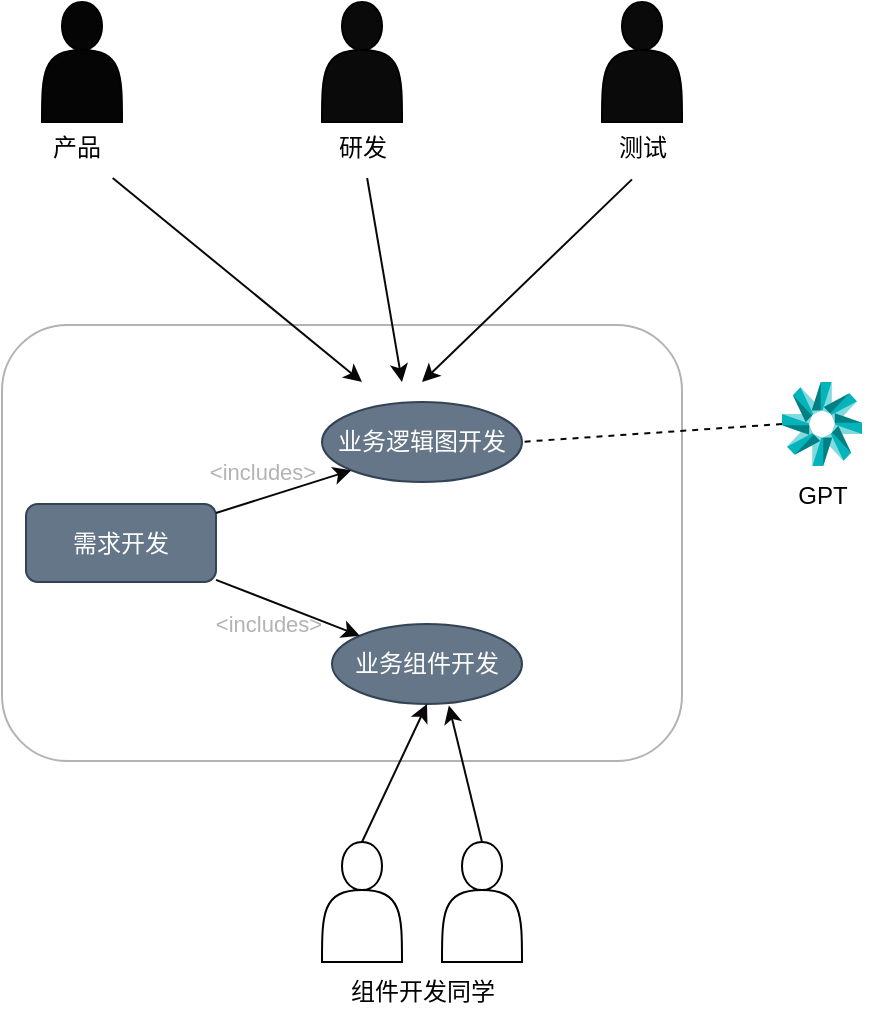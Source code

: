 <mxfile version="21.5.0" type="github">
  <diagram name="Page-1" id="929967ad-93f9-6ef4-fab6-5d389245f69c">
    <mxGraphModel dx="1005" dy="624" grid="1" gridSize="10" guides="1" tooltips="1" connect="1" arrows="1" fold="1" page="1" pageScale="1.5" pageWidth="1169" pageHeight="826" background="#ffffff" math="0" shadow="0">
      <root>
        <mxCell id="0" style=";html=1;" />
        <mxCell id="1" style=";html=1;" parent="0" />
        <mxCell id="vAdIkDT2yquaFf7B_GON-4" value="" style="shape=actor;whiteSpace=wrap;html=1;fillColor=#050505;fontColor=#050505;" vertex="1" parent="1">
          <mxGeometry x="350" y="230" width="40" height="60" as="geometry" />
        </mxCell>
        <mxCell id="vAdIkDT2yquaFf7B_GON-5" value="" style="shape=actor;whiteSpace=wrap;html=1;fillColor=#0a0a0a;" vertex="1" parent="1">
          <mxGeometry x="490" y="230" width="40" height="60" as="geometry" />
        </mxCell>
        <mxCell id="vAdIkDT2yquaFf7B_GON-6" value="" style="shape=actor;whiteSpace=wrap;html=1;fillColor=#0a0a0a;" vertex="1" parent="1">
          <mxGeometry x="630" y="230" width="40" height="60" as="geometry" />
        </mxCell>
        <mxCell id="vAdIkDT2yquaFf7B_GON-8" value="&lt;font color=&quot;#000000&quot;&gt;产品&lt;/font&gt;" style="text;html=1;align=center;verticalAlign=middle;resizable=0;points=[];autosize=1;strokeColor=none;fillColor=none;" vertex="1" parent="1">
          <mxGeometry x="342" y="288" width="50" height="30" as="geometry" />
        </mxCell>
        <mxCell id="vAdIkDT2yquaFf7B_GON-9" value="研发" style="text;html=1;align=center;verticalAlign=middle;resizable=0;points=[];autosize=1;strokeColor=none;fillColor=none;fontColor=#000000;" vertex="1" parent="1">
          <mxGeometry x="485" y="288" width="50" height="30" as="geometry" />
        </mxCell>
        <mxCell id="vAdIkDT2yquaFf7B_GON-10" value="测试" style="text;html=1;align=center;verticalAlign=middle;resizable=0;points=[];autosize=1;strokeColor=none;fillColor=none;fontColor=#000000;" vertex="1" parent="1">
          <mxGeometry x="625" y="288" width="50" height="30" as="geometry" />
        </mxCell>
        <mxCell id="vAdIkDT2yquaFf7B_GON-11" value="" style="rounded=1;whiteSpace=wrap;html=1;fillColor=#FFFFFF;strokeColor=#B3B3B3;" vertex="1" parent="1">
          <mxGeometry x="330" y="391.5" width="340" height="218" as="geometry" />
        </mxCell>
        <mxCell id="vAdIkDT2yquaFf7B_GON-13" value="" style="endArrow=classic;html=1;rounded=0;strokeColor=#080808;" edge="1" parent="1" source="vAdIkDT2yquaFf7B_GON-8">
          <mxGeometry width="50" height="50" relative="1" as="geometry">
            <mxPoint x="570" y="460" as="sourcePoint" />
            <mxPoint x="510" y="420" as="targetPoint" />
          </mxGeometry>
        </mxCell>
        <mxCell id="vAdIkDT2yquaFf7B_GON-14" value="" style="endArrow=classic;html=1;rounded=0;strokeColor=#080808;exitX=0.4;exitY=1.023;exitDx=0;exitDy=0;exitPerimeter=0;" edge="1" parent="1" source="vAdIkDT2yquaFf7B_GON-10">
          <mxGeometry width="50" height="50" relative="1" as="geometry">
            <mxPoint x="397" y="328" as="sourcePoint" />
            <mxPoint x="540" y="420" as="targetPoint" />
          </mxGeometry>
        </mxCell>
        <mxCell id="vAdIkDT2yquaFf7B_GON-15" value="" style="endArrow=classic;html=1;rounded=0;strokeColor=#080808;" edge="1" parent="1" source="vAdIkDT2yquaFf7B_GON-9">
          <mxGeometry width="50" height="50" relative="1" as="geometry">
            <mxPoint x="407" y="338" as="sourcePoint" />
            <mxPoint x="530" y="420" as="targetPoint" />
          </mxGeometry>
        </mxCell>
        <mxCell id="vAdIkDT2yquaFf7B_GON-17" value="业务逻辑图开发" style="ellipse;whiteSpace=wrap;html=1;fillColor=#647687;fontColor=#ffffff;strokeColor=#314354;" vertex="1" parent="1">
          <mxGeometry x="490" y="430" width="100" height="40" as="geometry" />
        </mxCell>
        <mxCell id="vAdIkDT2yquaFf7B_GON-18" value="业务组件开发" style="ellipse;whiteSpace=wrap;html=1;fillColor=#647687;strokeColor=#314354;fontColor=#ffffff;" vertex="1" parent="1">
          <mxGeometry x="495" y="541" width="95" height="40" as="geometry" />
        </mxCell>
        <mxCell id="vAdIkDT2yquaFf7B_GON-19" value="需求开发" style="rounded=1;whiteSpace=wrap;html=1;fillColor=#647687;strokeColor=#314354;fontColor=#ffffff;" vertex="1" parent="1">
          <mxGeometry x="342" y="481" width="95" height="39" as="geometry" />
        </mxCell>
        <mxCell id="vAdIkDT2yquaFf7B_GON-22" value="" style="endArrow=classic;html=1;rounded=0;strokeColor=#080808;entryX=0;entryY=1;entryDx=0;entryDy=0;" edge="1" parent="1" source="vAdIkDT2yquaFf7B_GON-19" target="vAdIkDT2yquaFf7B_GON-17">
          <mxGeometry width="50" height="50" relative="1" as="geometry">
            <mxPoint x="395" y="328" as="sourcePoint" />
            <mxPoint x="520" y="430" as="targetPoint" />
          </mxGeometry>
        </mxCell>
        <mxCell id="vAdIkDT2yquaFf7B_GON-24" value="&amp;lt;includes&amp;gt;" style="edgeLabel;html=1;align=center;verticalAlign=middle;resizable=0;points=[];labelBackgroundColor=none;fontColor=#B3B3B3;" vertex="1" connectable="0" parent="vAdIkDT2yquaFf7B_GON-22">
          <mxGeometry x="-0.253" y="1" relative="1" as="geometry">
            <mxPoint x="-2" y="-12" as="offset" />
          </mxGeometry>
        </mxCell>
        <mxCell id="vAdIkDT2yquaFf7B_GON-23" value="" style="endArrow=classic;html=1;rounded=0;strokeColor=#080808;entryX=0;entryY=0;entryDx=0;entryDy=0;" edge="1" parent="1" source="vAdIkDT2yquaFf7B_GON-19" target="vAdIkDT2yquaFf7B_GON-18">
          <mxGeometry width="50" height="50" relative="1" as="geometry">
            <mxPoint x="470" y="492" as="sourcePoint" />
            <mxPoint x="515" y="474" as="targetPoint" />
          </mxGeometry>
        </mxCell>
        <mxCell id="vAdIkDT2yquaFf7B_GON-25" value="&amp;lt;includes&amp;gt;" style="edgeLabel;html=1;align=center;verticalAlign=middle;resizable=0;points=[];labelBackgroundColor=none;fontColor=#B3B3B3;" vertex="1" connectable="0" parent="vAdIkDT2yquaFf7B_GON-23">
          <mxGeometry x="-0.403" y="1" relative="1" as="geometry">
            <mxPoint x="4" y="14" as="offset" />
          </mxGeometry>
        </mxCell>
        <mxCell id="vAdIkDT2yquaFf7B_GON-26" value="" style="shape=actor;whiteSpace=wrap;html=1;" vertex="1" parent="1">
          <mxGeometry x="490" y="650" width="40" height="60" as="geometry" />
        </mxCell>
        <mxCell id="vAdIkDT2yquaFf7B_GON-27" value="" style="shape=actor;whiteSpace=wrap;html=1;" vertex="1" parent="1">
          <mxGeometry x="550" y="650" width="40" height="60" as="geometry" />
        </mxCell>
        <mxCell id="vAdIkDT2yquaFf7B_GON-28" value="&lt;font color=&quot;#000000&quot;&gt;组件开发同学&lt;/font&gt;" style="text;html=1;align=center;verticalAlign=middle;resizable=0;points=[];autosize=1;strokeColor=none;fillColor=none;" vertex="1" parent="1">
          <mxGeometry x="490" y="710" width="100" height="30" as="geometry" />
        </mxCell>
        <mxCell id="vAdIkDT2yquaFf7B_GON-32" value="" style="endArrow=classic;html=1;rounded=0;strokeColor=#080808;exitX=0.5;exitY=0;exitDx=0;exitDy=0;entryX=0.5;entryY=1;entryDx=0;entryDy=0;" edge="1" parent="1" source="vAdIkDT2yquaFf7B_GON-26" target="vAdIkDT2yquaFf7B_GON-18">
          <mxGeometry width="50" height="50" relative="1" as="geometry">
            <mxPoint x="395" y="328" as="sourcePoint" />
            <mxPoint x="520" y="430" as="targetPoint" />
          </mxGeometry>
        </mxCell>
        <mxCell id="vAdIkDT2yquaFf7B_GON-33" value="" style="endArrow=classic;html=1;rounded=0;strokeColor=#080808;exitX=0.5;exitY=0;exitDx=0;exitDy=0;entryX=0.615;entryY=1.019;entryDx=0;entryDy=0;entryPerimeter=0;" edge="1" parent="1" source="vAdIkDT2yquaFf7B_GON-27" target="vAdIkDT2yquaFf7B_GON-18">
          <mxGeometry width="50" height="50" relative="1" as="geometry">
            <mxPoint x="520" y="660" as="sourcePoint" />
            <mxPoint x="553" y="591" as="targetPoint" />
          </mxGeometry>
        </mxCell>
        <mxCell id="vAdIkDT2yquaFf7B_GON-34" value="" style="outlineConnect=0;dashed=0;verticalLabelPosition=bottom;verticalAlign=top;align=center;html=1;shape=mxgraph.aws3.chime;fillColor=#03B5BB;gradientColor=none;" vertex="1" parent="1">
          <mxGeometry x="720" y="420" width="40" height="42" as="geometry" />
        </mxCell>
        <mxCell id="vAdIkDT2yquaFf7B_GON-35" value="" style="endArrow=none;dashed=1;html=1;rounded=0;entryX=1;entryY=0.5;entryDx=0;entryDy=0;strokeColor=#050505;" edge="1" parent="1">
          <mxGeometry width="50" height="50" relative="1" as="geometry">
            <mxPoint x="720" y="441" as="sourcePoint" />
            <mxPoint x="589" y="450" as="targetPoint" />
          </mxGeometry>
        </mxCell>
        <mxCell id="vAdIkDT2yquaFf7B_GON-36" value="&lt;font color=&quot;#000000&quot;&gt;GPT&lt;/font&gt;" style="text;html=1;align=center;verticalAlign=middle;resizable=0;points=[];autosize=1;strokeColor=none;fillColor=none;" vertex="1" parent="1">
          <mxGeometry x="715" y="462" width="50" height="30" as="geometry" />
        </mxCell>
      </root>
    </mxGraphModel>
  </diagram>
</mxfile>
